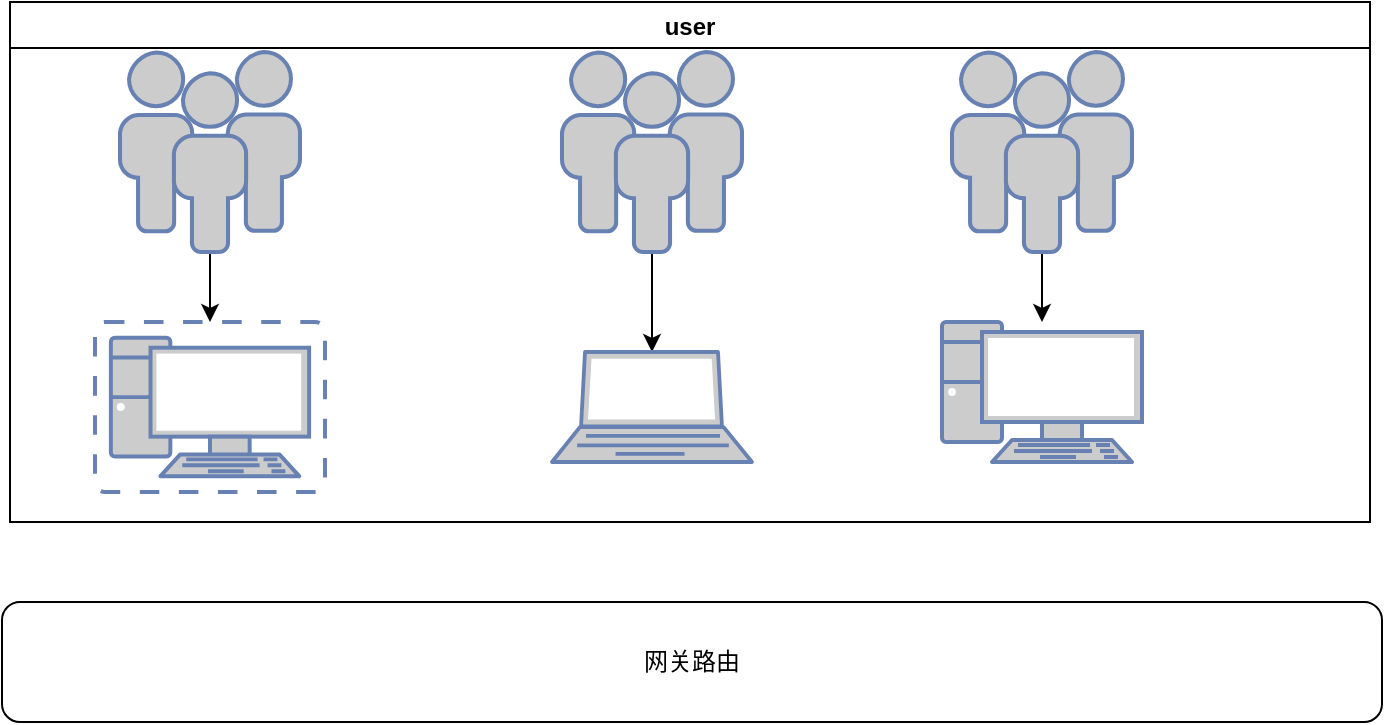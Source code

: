 <mxfile version="15.6.3" type="github">
  <diagram id="M3pgbx5bHdetkU3iyQLA" name="Page-1">
    <mxGraphModel dx="2077" dy="1238" grid="1" gridSize="10" guides="1" tooltips="1" connect="1" arrows="1" fold="1" page="1" pageScale="1" pageWidth="827" pageHeight="1169" math="0" shadow="0">
      <root>
        <mxCell id="0" />
        <mxCell id="1" parent="0" />
        <mxCell id="EqJAyEwIwQtf8HZJKhll-7" value="网关路由" style="rounded=1;whiteSpace=wrap;html=1;" vertex="1" parent="1">
          <mxGeometry x="70" y="360" width="690" height="60" as="geometry" />
        </mxCell>
        <mxCell id="EqJAyEwIwQtf8HZJKhll-13" value="user" style="swimlane;" vertex="1" parent="1">
          <mxGeometry x="74" y="60" width="680" height="260" as="geometry" />
        </mxCell>
        <mxCell id="EqJAyEwIwQtf8HZJKhll-18" value="" style="edgeStyle=orthogonalEdgeStyle;rounded=0;orthogonalLoop=1;jettySize=auto;html=1;" edge="1" parent="EqJAyEwIwQtf8HZJKhll-13" source="EqJAyEwIwQtf8HZJKhll-4" target="EqJAyEwIwQtf8HZJKhll-8">
          <mxGeometry relative="1" as="geometry" />
        </mxCell>
        <mxCell id="EqJAyEwIwQtf8HZJKhll-4" value="" style="fontColor=#0066CC;verticalAlign=top;verticalLabelPosition=bottom;labelPosition=center;align=center;html=1;outlineConnect=0;fillColor=#CCCCCC;strokeColor=#6881B3;gradientColor=none;gradientDirection=north;strokeWidth=2;shape=mxgraph.networks.users;" vertex="1" parent="EqJAyEwIwQtf8HZJKhll-13">
          <mxGeometry x="55" y="25" width="90" height="100" as="geometry" />
        </mxCell>
        <mxCell id="EqJAyEwIwQtf8HZJKhll-8" value="" style="fontColor=#0066CC;verticalAlign=top;verticalLabelPosition=bottom;labelPosition=center;align=center;html=1;outlineConnect=0;fillColor=#CCCCCC;strokeColor=#6881B3;gradientColor=none;gradientDirection=north;strokeWidth=2;shape=mxgraph.networks.virtual_pc;" vertex="1" parent="EqJAyEwIwQtf8HZJKhll-13">
          <mxGeometry x="42.5" y="160" width="115" height="85" as="geometry" />
        </mxCell>
        <mxCell id="EqJAyEwIwQtf8HZJKhll-17" value="" style="edgeStyle=orthogonalEdgeStyle;rounded=0;orthogonalLoop=1;jettySize=auto;html=1;" edge="1" parent="EqJAyEwIwQtf8HZJKhll-13" source="EqJAyEwIwQtf8HZJKhll-5" target="EqJAyEwIwQtf8HZJKhll-10">
          <mxGeometry relative="1" as="geometry" />
        </mxCell>
        <mxCell id="EqJAyEwIwQtf8HZJKhll-5" value="" style="fontColor=#0066CC;verticalAlign=top;verticalLabelPosition=bottom;labelPosition=center;align=center;html=1;outlineConnect=0;fillColor=#CCCCCC;strokeColor=#6881B3;gradientColor=none;gradientDirection=north;strokeWidth=2;shape=mxgraph.networks.users;" vertex="1" parent="EqJAyEwIwQtf8HZJKhll-13">
          <mxGeometry x="276" y="25" width="90" height="100" as="geometry" />
        </mxCell>
        <mxCell id="EqJAyEwIwQtf8HZJKhll-10" value="" style="fontColor=#0066CC;verticalAlign=top;verticalLabelPosition=bottom;labelPosition=center;align=center;html=1;outlineConnect=0;fillColor=#CCCCCC;strokeColor=#6881B3;gradientColor=none;gradientDirection=north;strokeWidth=2;shape=mxgraph.networks.laptop;" vertex="1" parent="EqJAyEwIwQtf8HZJKhll-13">
          <mxGeometry x="271" y="175" width="100" height="55" as="geometry" />
        </mxCell>
        <mxCell id="EqJAyEwIwQtf8HZJKhll-16" value="" style="edgeStyle=orthogonalEdgeStyle;rounded=0;orthogonalLoop=1;jettySize=auto;html=1;" edge="1" parent="EqJAyEwIwQtf8HZJKhll-13" source="EqJAyEwIwQtf8HZJKhll-6" target="EqJAyEwIwQtf8HZJKhll-11">
          <mxGeometry relative="1" as="geometry" />
        </mxCell>
        <mxCell id="EqJAyEwIwQtf8HZJKhll-6" value="" style="fontColor=#0066CC;verticalAlign=top;verticalLabelPosition=bottom;labelPosition=center;align=center;html=1;outlineConnect=0;fillColor=#CCCCCC;strokeColor=#6881B3;gradientColor=none;gradientDirection=north;strokeWidth=2;shape=mxgraph.networks.users;" vertex="1" parent="EqJAyEwIwQtf8HZJKhll-13">
          <mxGeometry x="471" y="25" width="90" height="100" as="geometry" />
        </mxCell>
        <mxCell id="EqJAyEwIwQtf8HZJKhll-11" value="" style="fontColor=#0066CC;verticalAlign=top;verticalLabelPosition=bottom;labelPosition=center;align=center;html=1;outlineConnect=0;fillColor=#CCCCCC;strokeColor=#6881B3;gradientColor=none;gradientDirection=north;strokeWidth=2;shape=mxgraph.networks.pc;" vertex="1" parent="EqJAyEwIwQtf8HZJKhll-13">
          <mxGeometry x="466" y="160" width="100" height="70" as="geometry" />
        </mxCell>
      </root>
    </mxGraphModel>
  </diagram>
</mxfile>
